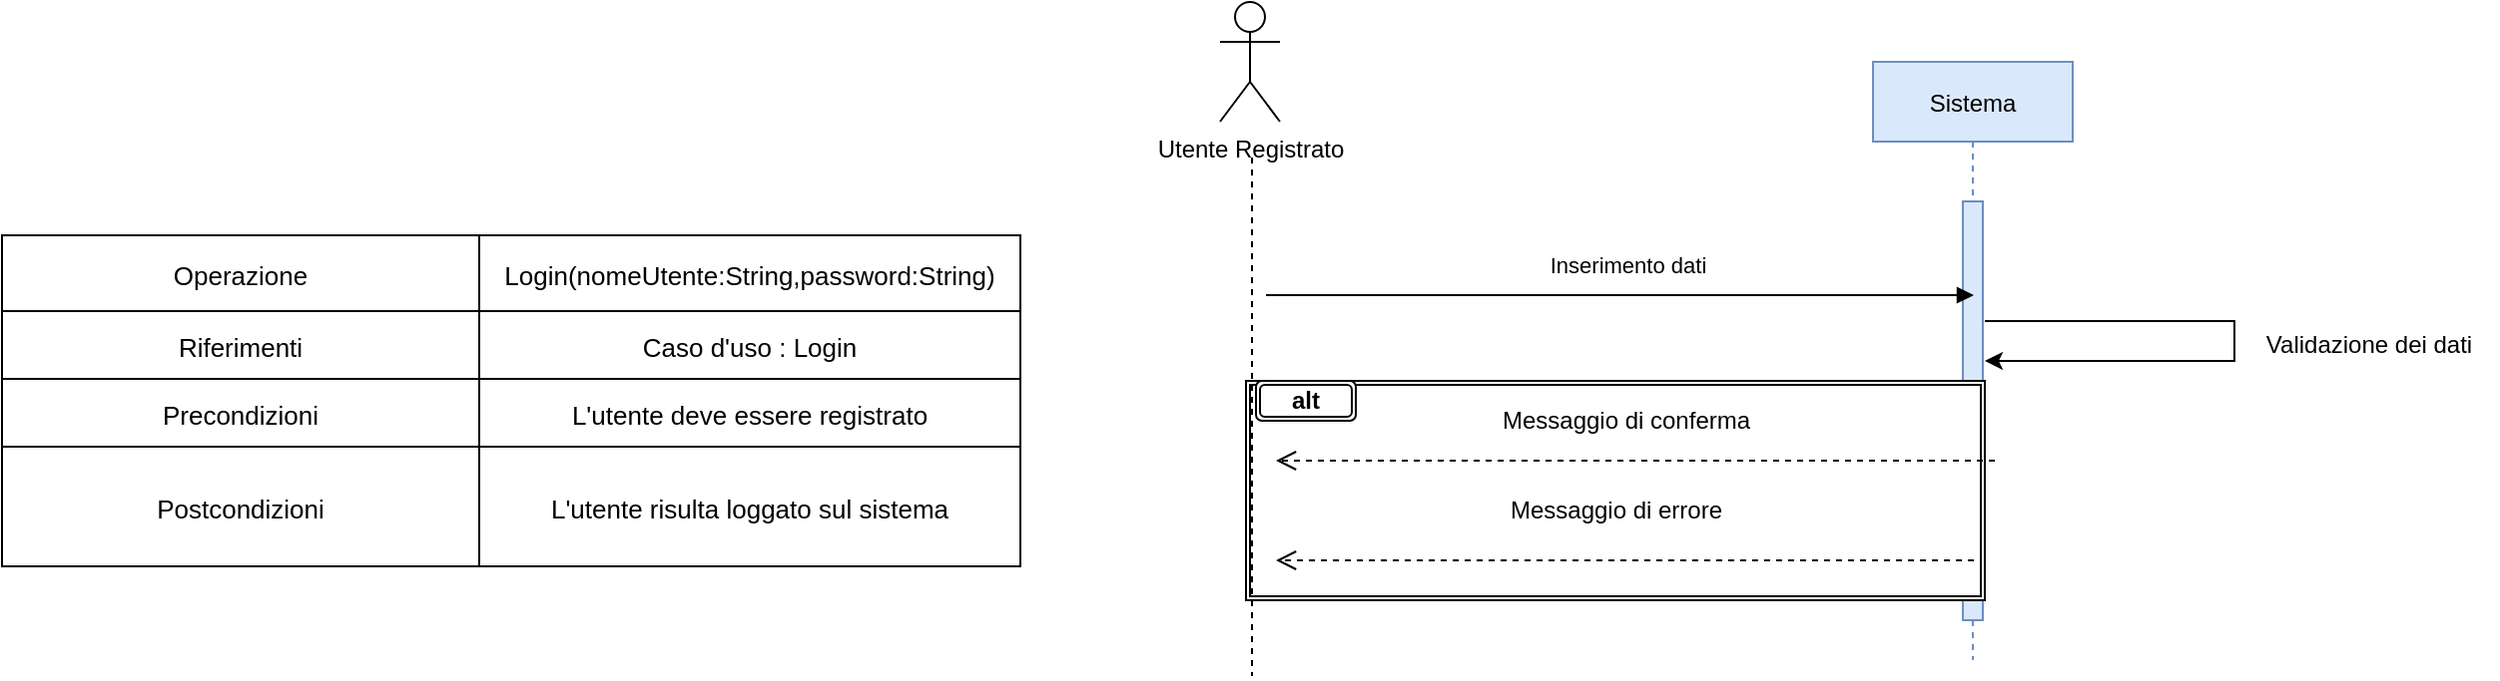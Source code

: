 <mxfile version="20.8.4" type="device"><diagram id="kgpKYQtTHZ0yAKxKKP6v" name="Page-1"><mxGraphModel dx="1900" dy="523" grid="1" gridSize="10" guides="1" tooltips="1" connect="1" arrows="1" fold="1" page="1" pageScale="1" pageWidth="850" pageHeight="1100" math="0" shadow="0"><root><mxCell id="0"/><mxCell id="1" parent="0"/><mxCell id="3nuBFxr9cyL0pnOWT2aG-5" value="Sistema" style="shape=umlLifeline;perimeter=lifelinePerimeter;container=1;collapsible=0;recursiveResize=0;rounded=0;shadow=0;strokeWidth=1;fillColor=#dae8fc;strokeColor=#6c8ebf;" parent="1" vertex="1"><mxGeometry x="717" y="113" width="100" height="300" as="geometry"/></mxCell><mxCell id="3nuBFxr9cyL0pnOWT2aG-6" value="" style="points=[];perimeter=orthogonalPerimeter;rounded=0;shadow=0;strokeWidth=1;fillColor=#dae8fc;strokeColor=#6c8ebf;" parent="3nuBFxr9cyL0pnOWT2aG-5" vertex="1"><mxGeometry x="45" y="70" width="10" height="210" as="geometry"/></mxCell><mxCell id="CLxGJZXMQjleH1FonILF-6" value="" style="endArrow=classic;html=1;rounded=0;" edge="1" parent="3nuBFxr9cyL0pnOWT2aG-5"><mxGeometry width="50" height="50" relative="1" as="geometry"><mxPoint x="56" y="130" as="sourcePoint"/><mxPoint x="56" y="150" as="targetPoint"/><Array as="points"><mxPoint x="101" y="130"/><mxPoint x="141" y="130"/><mxPoint x="181" y="130"/><mxPoint x="181" y="150"/><mxPoint x="121" y="150"/></Array></mxGeometry></mxCell><mxCell id="CLxGJZXMQjleH1FonILF-27" value="" style="shape=ext;double=1;rounded=0;whiteSpace=wrap;html=1;" vertex="1" parent="3nuBFxr9cyL0pnOWT2aG-5"><mxGeometry x="-314" y="160" width="370" height="110" as="geometry"/></mxCell><mxCell id="3nuBFxr9cyL0pnOWT2aG-8" value="" style="verticalAlign=bottom;endArrow=block;shadow=0;strokeWidth=1;" parent="1" edge="1"><mxGeometry relative="1" as="geometry"><mxPoint x="413" y="230" as="sourcePoint"/><mxPoint x="767.5" y="230" as="targetPoint"/><Array as="points"><mxPoint x="508" y="230"/></Array></mxGeometry></mxCell><mxCell id="CLxGJZXMQjleH1FonILF-2" value="Inserimento dati" style="edgeLabel;html=1;align=center;verticalAlign=middle;resizable=0;points=[];" vertex="1" connectable="0" parent="3nuBFxr9cyL0pnOWT2aG-8"><mxGeometry x="-0.183" y="3" relative="1" as="geometry"><mxPoint x="36" y="-12" as="offset"/></mxGeometry></mxCell><mxCell id="CLxGJZXMQjleH1FonILF-7" value="Validazione dei dati" style="text;html=1;align=center;verticalAlign=middle;resizable=0;points=[];autosize=1;strokeColor=none;fillColor=none;" vertex="1" parent="1"><mxGeometry x="900" y="240" width="130" height="30" as="geometry"/></mxCell><mxCell id="CLxGJZXMQjleH1FonILF-14" value="Messaggio di conferma" style="text;html=1;align=center;verticalAlign=middle;resizable=0;points=[];autosize=1;strokeColor=none;fillColor=none;" vertex="1" parent="1"><mxGeometry x="518" y="278" width="150" height="30" as="geometry"/></mxCell><mxCell id="CLxGJZXMQjleH1FonILF-16" value="Messaggio di errore" style="text;html=1;align=center;verticalAlign=middle;resizable=0;points=[];autosize=1;strokeColor=none;fillColor=none;" vertex="1" parent="1"><mxGeometry x="523" y="323" width="130" height="30" as="geometry"/></mxCell><mxCell id="CLxGJZXMQjleH1FonILF-28" value="&lt;b&gt;alt&lt;/b&gt;" style="shape=ext;double=1;rounded=1;whiteSpace=wrap;html=1;" vertex="1" parent="1"><mxGeometry x="408" y="273" width="50" height="20" as="geometry"/></mxCell><mxCell id="CLxGJZXMQjleH1FonILF-17" value="Utente Registrato" style="shape=umlActor;verticalLabelPosition=bottom;verticalAlign=top;html=1;outlineConnect=0;" vertex="1" parent="1"><mxGeometry x="390" y="83" width="30" height="60" as="geometry"/></mxCell><mxCell id="CLxGJZXMQjleH1FonILF-20" value="" style="endArrow=none;dashed=1;html=1;rounded=0;" edge="1" parent="1"><mxGeometry width="50" height="50" relative="1" as="geometry"><mxPoint x="406" y="161" as="sourcePoint"/><mxPoint x="406" y="421" as="targetPoint"/></mxGeometry></mxCell><mxCell id="CLxGJZXMQjleH1FonILF-25" value="" style="verticalAlign=bottom;endArrow=open;dashed=1;endSize=8;shadow=0;strokeWidth=1;" edge="1" parent="1"><mxGeometry relative="1" as="geometry"><mxPoint x="418" y="363.0" as="targetPoint"/><mxPoint x="767.5" y="363.0" as="sourcePoint"/></mxGeometry></mxCell><mxCell id="CLxGJZXMQjleH1FonILF-26" value="" style="verticalAlign=bottom;endArrow=open;dashed=1;endSize=8;shadow=0;strokeWidth=1;" edge="1" parent="1"><mxGeometry relative="1" as="geometry"><mxPoint x="418" y="313" as="targetPoint"/><mxPoint x="778" y="313" as="sourcePoint"/><Array as="points"><mxPoint x="608" y="313"/></Array></mxGeometry></mxCell><mxCell id="CLxGJZXMQjleH1FonILF-102" value="" style="shape=table;startSize=0;container=1;collapsible=0;childLayout=tableLayout;fontSize=16;" vertex="1" parent="1"><mxGeometry x="-220" y="200" width="510" height="166" as="geometry"/></mxCell><mxCell id="CLxGJZXMQjleH1FonILF-103" value="" style="shape=tableRow;horizontal=0;startSize=0;swimlaneHead=0;swimlaneBody=0;strokeColor=inherit;top=0;left=0;bottom=0;right=0;collapsible=0;dropTarget=0;fillColor=none;points=[[0,0.5],[1,0.5]];portConstraint=eastwest;fontSize=16;" vertex="1" parent="CLxGJZXMQjleH1FonILF-102"><mxGeometry width="510" height="38" as="geometry"/></mxCell><mxCell id="CLxGJZXMQjleH1FonILF-104" value="&lt;font style=&quot;font-size: 13px;&quot;&gt;Operazione&lt;/font&gt;" style="shape=partialRectangle;html=1;whiteSpace=wrap;connectable=0;strokeColor=inherit;overflow=hidden;fillColor=none;top=0;left=0;bottom=0;right=0;pointerEvents=1;fontSize=16;" vertex="1" parent="CLxGJZXMQjleH1FonILF-103"><mxGeometry width="239" height="38" as="geometry"><mxRectangle width="239" height="38" as="alternateBounds"/></mxGeometry></mxCell><mxCell id="CLxGJZXMQjleH1FonILF-105" value="&lt;font style=&quot;font-size: 13px;&quot;&gt;Login(nomeUtente:String,password:String)&lt;/font&gt;" style="shape=partialRectangle;html=1;whiteSpace=wrap;connectable=0;strokeColor=inherit;overflow=hidden;fillColor=none;top=0;left=0;bottom=0;right=0;pointerEvents=1;fontSize=16;" vertex="1" parent="CLxGJZXMQjleH1FonILF-103"><mxGeometry x="239" width="271" height="38" as="geometry"><mxRectangle width="271" height="38" as="alternateBounds"/></mxGeometry></mxCell><mxCell id="CLxGJZXMQjleH1FonILF-107" value="" style="shape=tableRow;horizontal=0;startSize=0;swimlaneHead=0;swimlaneBody=0;strokeColor=inherit;top=0;left=0;bottom=0;right=0;collapsible=0;dropTarget=0;fillColor=none;points=[[0,0.5],[1,0.5]];portConstraint=eastwest;fontSize=16;" vertex="1" parent="CLxGJZXMQjleH1FonILF-102"><mxGeometry y="38" width="510" height="34" as="geometry"/></mxCell><mxCell id="CLxGJZXMQjleH1FonILF-108" value="&lt;font style=&quot;font-size: 13px;&quot;&gt;Riferimenti&lt;/font&gt;" style="shape=partialRectangle;html=1;whiteSpace=wrap;connectable=0;strokeColor=inherit;overflow=hidden;fillColor=none;top=0;left=0;bottom=0;right=0;pointerEvents=1;fontSize=16;" vertex="1" parent="CLxGJZXMQjleH1FonILF-107"><mxGeometry width="239" height="34" as="geometry"><mxRectangle width="239" height="34" as="alternateBounds"/></mxGeometry></mxCell><mxCell id="CLxGJZXMQjleH1FonILF-109" value="&lt;font style=&quot;font-size: 13px;&quot;&gt;Caso d'uso : Login&lt;/font&gt;" style="shape=partialRectangle;html=1;whiteSpace=wrap;connectable=0;strokeColor=inherit;overflow=hidden;fillColor=none;top=0;left=0;bottom=0;right=0;pointerEvents=1;fontSize=16;" vertex="1" parent="CLxGJZXMQjleH1FonILF-107"><mxGeometry x="239" width="271" height="34" as="geometry"><mxRectangle width="271" height="34" as="alternateBounds"/></mxGeometry></mxCell><mxCell id="CLxGJZXMQjleH1FonILF-111" value="" style="shape=tableRow;horizontal=0;startSize=0;swimlaneHead=0;swimlaneBody=0;strokeColor=inherit;top=0;left=0;bottom=0;right=0;collapsible=0;dropTarget=0;fillColor=none;points=[[0,0.5],[1,0.5]];portConstraint=eastwest;fontSize=16;" vertex="1" parent="CLxGJZXMQjleH1FonILF-102"><mxGeometry y="72" width="510" height="34" as="geometry"/></mxCell><mxCell id="CLxGJZXMQjleH1FonILF-112" value="&lt;font style=&quot;font-size: 13px;&quot;&gt;Precondizioni&lt;/font&gt;" style="shape=partialRectangle;html=1;whiteSpace=wrap;connectable=0;strokeColor=inherit;overflow=hidden;fillColor=none;top=0;left=0;bottom=0;right=0;pointerEvents=1;fontSize=16;" vertex="1" parent="CLxGJZXMQjleH1FonILF-111"><mxGeometry width="239" height="34" as="geometry"><mxRectangle width="239" height="34" as="alternateBounds"/></mxGeometry></mxCell><mxCell id="CLxGJZXMQjleH1FonILF-113" value="&lt;font style=&quot;font-size: 13px;&quot;&gt;L'utente deve essere registrato&lt;/font&gt;" style="shape=partialRectangle;html=1;whiteSpace=wrap;connectable=0;strokeColor=inherit;overflow=hidden;fillColor=none;top=0;left=0;bottom=0;right=0;pointerEvents=1;fontSize=16;" vertex="1" parent="CLxGJZXMQjleH1FonILF-111"><mxGeometry x="239" width="271" height="34" as="geometry"><mxRectangle width="271" height="34" as="alternateBounds"/></mxGeometry></mxCell><mxCell id="CLxGJZXMQjleH1FonILF-115" style="shape=tableRow;horizontal=0;startSize=0;swimlaneHead=0;swimlaneBody=0;strokeColor=inherit;top=0;left=0;bottom=0;right=0;collapsible=0;dropTarget=0;fillColor=none;points=[[0,0.5],[1,0.5]];portConstraint=eastwest;fontSize=16;" vertex="1" parent="CLxGJZXMQjleH1FonILF-102"><mxGeometry y="106" width="510" height="60" as="geometry"/></mxCell><mxCell id="CLxGJZXMQjleH1FonILF-116" value="&lt;font style=&quot;font-size: 13px;&quot;&gt;Postcondizioni&lt;/font&gt;" style="shape=partialRectangle;html=1;whiteSpace=wrap;connectable=0;strokeColor=inherit;overflow=hidden;fillColor=none;top=0;left=0;bottom=0;right=0;pointerEvents=1;fontSize=16;" vertex="1" parent="CLxGJZXMQjleH1FonILF-115"><mxGeometry width="239" height="60" as="geometry"><mxRectangle width="239" height="60" as="alternateBounds"/></mxGeometry></mxCell><mxCell id="CLxGJZXMQjleH1FonILF-117" value="&lt;span style=&quot;font-size: 13px;&quot;&gt;L'utente risulta loggato sul sistema&lt;/span&gt;" style="shape=partialRectangle;html=1;whiteSpace=wrap;connectable=0;strokeColor=inherit;overflow=hidden;fillColor=none;top=0;left=0;bottom=0;right=0;pointerEvents=1;fontSize=16;" vertex="1" parent="CLxGJZXMQjleH1FonILF-115"><mxGeometry x="239" width="271" height="60" as="geometry"><mxRectangle width="271" height="60" as="alternateBounds"/></mxGeometry></mxCell></root></mxGraphModel></diagram></mxfile>